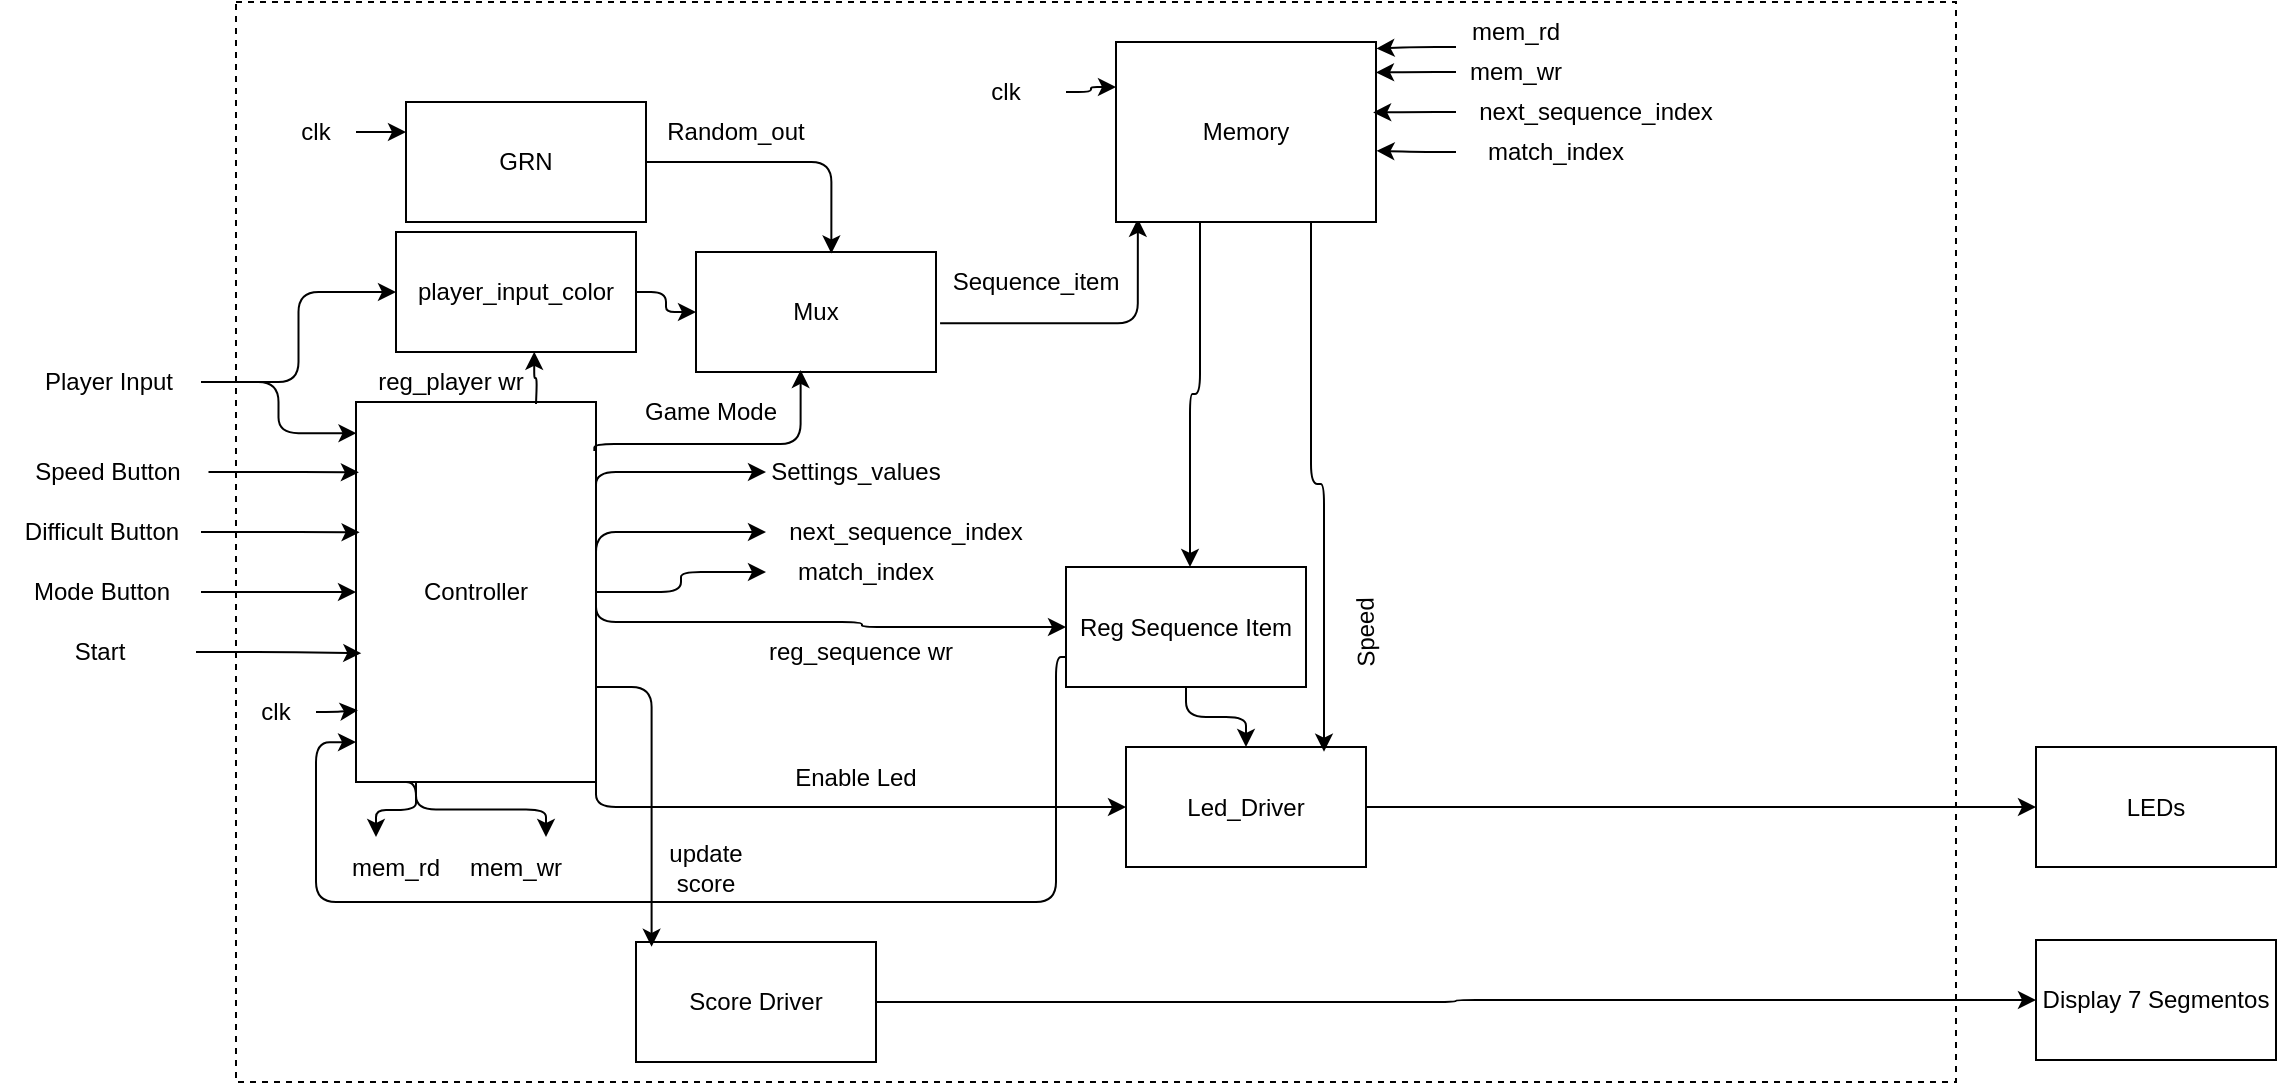 <mxfile>
    <diagram id="1YeAkvaOezaJm31vY79s" name="Page-1">
        <mxGraphModel dx="1776" dy="454" grid="1" gridSize="10" guides="1" tooltips="1" connect="1" arrows="1" fold="1" page="1" pageScale="1" pageWidth="827" pageHeight="1169" math="0" shadow="0">
            <root>
                <mxCell id="0"/>
                <mxCell id="1" parent="0"/>
                <mxCell id="105" value="" style="whiteSpace=wrap;html=1;dashed=1;" vertex="1" parent="1">
                    <mxGeometry x="-40" y="30" width="860" height="540" as="geometry"/>
                </mxCell>
                <mxCell id="2" value="GRN" style="whiteSpace=wrap;html=1;" vertex="1" parent="1">
                    <mxGeometry x="45" y="80" width="120" height="60" as="geometry"/>
                </mxCell>
                <mxCell id="8" style="edgeStyle=orthogonalEdgeStyle;html=1;exitX=1.017;exitY=0.593;exitDx=0;exitDy=0;entryX=0.084;entryY=0.982;entryDx=0;entryDy=0;exitPerimeter=0;entryPerimeter=0;" edge="1" parent="1" source="40" target="4">
                    <mxGeometry relative="1" as="geometry">
                        <Array as="points">
                            <mxPoint x="410" y="191"/>
                        </Array>
                    </mxGeometry>
                </mxCell>
                <mxCell id="90" style="edgeStyle=orthogonalEdgeStyle;html=1;exitX=0.25;exitY=1;exitDx=0;exitDy=0;entryX=0.75;entryY=0;entryDx=0;entryDy=0;" edge="1" parent="1" source="3" target="88">
                    <mxGeometry relative="1" as="geometry"/>
                </mxCell>
                <mxCell id="91" style="edgeStyle=orthogonalEdgeStyle;html=1;exitX=0.25;exitY=1;exitDx=0;exitDy=0;" edge="1" parent="1">
                    <mxGeometry relative="1" as="geometry">
                        <mxPoint x="40" y="420" as="sourcePoint"/>
                        <mxPoint x="30.0" y="447.5" as="targetPoint"/>
                        <Array as="points">
                            <mxPoint x="50" y="420"/>
                            <mxPoint x="50" y="434"/>
                            <mxPoint x="30" y="434"/>
                        </Array>
                    </mxGeometry>
                </mxCell>
                <mxCell id="128" style="edgeStyle=orthogonalEdgeStyle;html=1;exitX=1;exitY=0.25;exitDx=0;exitDy=0;entryX=0;entryY=0.5;entryDx=0;entryDy=0;" edge="1" parent="1" source="3" target="64">
                    <mxGeometry relative="1" as="geometry">
                        <Array as="points">
                            <mxPoint x="140" y="265"/>
                        </Array>
                    </mxGeometry>
                </mxCell>
                <mxCell id="129" style="edgeStyle=orthogonalEdgeStyle;html=1;exitX=1;exitY=0.5;exitDx=0;exitDy=0;" edge="1" parent="1" source="3" target="96">
                    <mxGeometry relative="1" as="geometry">
                        <Array as="points">
                            <mxPoint x="140" y="295"/>
                        </Array>
                    </mxGeometry>
                </mxCell>
                <mxCell id="130" style="edgeStyle=orthogonalEdgeStyle;html=1;exitX=1;exitY=0.5;exitDx=0;exitDy=0;entryX=0;entryY=0.5;entryDx=0;entryDy=0;" edge="1" parent="1" source="3" target="94">
                    <mxGeometry relative="1" as="geometry"/>
                </mxCell>
                <mxCell id="154" style="edgeStyle=orthogonalEdgeStyle;html=1;exitX=1;exitY=0.5;exitDx=0;exitDy=0;entryX=0;entryY=0.5;entryDx=0;entryDy=0;" edge="1" parent="1" source="3" target="124">
                    <mxGeometry relative="1" as="geometry">
                        <Array as="points">
                            <mxPoint x="140" y="340"/>
                            <mxPoint x="273" y="340"/>
                            <mxPoint x="273" y="343"/>
                        </Array>
                    </mxGeometry>
                </mxCell>
                <mxCell id="156" style="edgeStyle=orthogonalEdgeStyle;html=1;exitX=1;exitY=1;exitDx=0;exitDy=0;entryX=0;entryY=0.5;entryDx=0;entryDy=0;" edge="1" parent="1" source="3" target="67">
                    <mxGeometry relative="1" as="geometry"/>
                </mxCell>
                <mxCell id="3" value="Controller" style="whiteSpace=wrap;html=1;" vertex="1" parent="1">
                    <mxGeometry x="20" y="230" width="120" height="190" as="geometry"/>
                </mxCell>
                <mxCell id="131" style="edgeStyle=orthogonalEdgeStyle;html=1;entryX=0.5;entryY=0;entryDx=0;entryDy=0;" edge="1" parent="1">
                    <mxGeometry relative="1" as="geometry">
                        <mxPoint x="442" y="140" as="sourcePoint"/>
                        <mxPoint x="437" y="312.5" as="targetPoint"/>
                        <Array as="points">
                            <mxPoint x="442" y="226"/>
                            <mxPoint x="437" y="226"/>
                        </Array>
                    </mxGeometry>
                </mxCell>
                <mxCell id="4" value="Memory" style="whiteSpace=wrap;html=1;" vertex="1" parent="1">
                    <mxGeometry x="400" y="50" width="130" height="90" as="geometry"/>
                </mxCell>
                <mxCell id="110" style="edgeStyle=orthogonalEdgeStyle;html=1;exitX=1;exitY=0.5;exitDx=0;exitDy=0;entryX=0;entryY=0.5;entryDx=0;entryDy=0;" edge="1" parent="1" source="5" target="108">
                    <mxGeometry relative="1" as="geometry"/>
                </mxCell>
                <mxCell id="5" value="Score Driver" style="whiteSpace=wrap;html=1;" vertex="1" parent="1">
                    <mxGeometry x="160" y="500" width="120" height="60" as="geometry"/>
                </mxCell>
                <mxCell id="17" value="Speed Button" style="text;strokeColor=none;align=center;fillColor=none;html=1;verticalAlign=middle;whiteSpace=wrap;rounded=0;" vertex="1" parent="1">
                    <mxGeometry x="-153.75" y="250" width="100" height="30" as="geometry"/>
                </mxCell>
                <mxCell id="18" value="Difficult Button" style="text;strokeColor=none;align=center;fillColor=none;html=1;verticalAlign=middle;whiteSpace=wrap;rounded=0;" vertex="1" parent="1">
                    <mxGeometry x="-157.5" y="280" width="100" height="30" as="geometry"/>
                </mxCell>
                <mxCell id="148" style="edgeStyle=orthogonalEdgeStyle;html=1;exitX=1;exitY=0.5;exitDx=0;exitDy=0;entryX=0;entryY=0.5;entryDx=0;entryDy=0;" edge="1" parent="1" source="19" target="3">
                    <mxGeometry relative="1" as="geometry"/>
                </mxCell>
                <mxCell id="19" value="Mode Button" style="text;strokeColor=none;align=center;fillColor=none;html=1;verticalAlign=middle;whiteSpace=wrap;rounded=0;" vertex="1" parent="1">
                    <mxGeometry x="-157.5" y="310" width="100" height="30" as="geometry"/>
                </mxCell>
                <mxCell id="20" value="Start" style="text;strokeColor=none;align=center;fillColor=none;html=1;verticalAlign=middle;whiteSpace=wrap;rounded=0;" vertex="1" parent="1">
                    <mxGeometry x="-157.5" y="340" width="97.5" height="30" as="geometry"/>
                </mxCell>
                <mxCell id="126" style="edgeStyle=orthogonalEdgeStyle;html=1;exitX=1;exitY=0.5;exitDx=0;exitDy=0;entryX=0;entryY=0.5;entryDx=0;entryDy=0;" edge="1" parent="1" source="21" target="122">
                    <mxGeometry relative="1" as="geometry"/>
                </mxCell>
                <mxCell id="21" value="Player Input" style="text;strokeColor=none;align=center;fillColor=none;html=1;verticalAlign=middle;whiteSpace=wrap;rounded=0;" vertex="1" parent="1">
                    <mxGeometry x="-150" y="205" width="92.5" height="30" as="geometry"/>
                </mxCell>
                <mxCell id="36" value="Random_out" style="text;strokeColor=none;align=center;fillColor=none;html=1;verticalAlign=middle;whiteSpace=wrap;rounded=0;" vertex="1" parent="1">
                    <mxGeometry x="170" y="80" width="80" height="30" as="geometry"/>
                </mxCell>
                <mxCell id="37" value="Sequence_item" style="text;strokeColor=none;align=center;fillColor=none;html=1;verticalAlign=middle;whiteSpace=wrap;rounded=0;" vertex="1" parent="1">
                    <mxGeometry x="320" y="155" width="80" height="30" as="geometry"/>
                </mxCell>
                <mxCell id="40" value="Mux" style="whiteSpace=wrap;html=1;" vertex="1" parent="1">
                    <mxGeometry x="190" y="155" width="120" height="60" as="geometry"/>
                </mxCell>
                <mxCell id="42" style="edgeStyle=orthogonalEdgeStyle;html=1;entryX=0.564;entryY=0.012;entryDx=0;entryDy=0;entryPerimeter=0;" edge="1" parent="1" source="2" target="40">
                    <mxGeometry relative="1" as="geometry"/>
                </mxCell>
                <mxCell id="59" style="edgeStyle=orthogonalEdgeStyle;html=1;exitX=0.993;exitY=0.129;exitDx=0;exitDy=0;entryX=0.436;entryY=0.983;entryDx=0;entryDy=0;entryPerimeter=0;exitPerimeter=0;" edge="1" parent="1" source="3" target="40">
                    <mxGeometry relative="1" as="geometry">
                        <Array as="points">
                            <mxPoint x="242" y="251"/>
                        </Array>
                    </mxGeometry>
                </mxCell>
                <mxCell id="60" value="Game Mode" style="text;strokeColor=none;align=center;fillColor=none;html=1;verticalAlign=middle;whiteSpace=wrap;rounded=0;" vertex="1" parent="1">
                    <mxGeometry x="160" y="220" width="75" height="30" as="geometry"/>
                </mxCell>
                <mxCell id="64" value="Settings_values" style="text;strokeColor=none;align=center;fillColor=none;html=1;verticalAlign=middle;whiteSpace=wrap;rounded=0;" vertex="1" parent="1">
                    <mxGeometry x="225" y="250" width="90" height="30" as="geometry"/>
                </mxCell>
                <mxCell id="112" style="edgeStyle=orthogonalEdgeStyle;html=1;exitX=1;exitY=0.5;exitDx=0;exitDy=0;entryX=0;entryY=0.5;entryDx=0;entryDy=0;" edge="1" parent="1" source="67" target="111">
                    <mxGeometry relative="1" as="geometry"/>
                </mxCell>
                <mxCell id="67" value="Led_Driver" style="whiteSpace=wrap;html=1;" vertex="1" parent="1">
                    <mxGeometry x="405" y="402.5" width="120" height="60" as="geometry"/>
                </mxCell>
                <mxCell id="70" value="update score" style="text;strokeColor=none;align=center;fillColor=none;html=1;verticalAlign=middle;whiteSpace=wrap;rounded=0;" vertex="1" parent="1">
                    <mxGeometry x="165" y="447.5" width="60" height="30" as="geometry"/>
                </mxCell>
                <mxCell id="75" value="Speed" style="text;strokeColor=none;align=center;fillColor=none;html=1;verticalAlign=middle;whiteSpace=wrap;rounded=0;rotation=-91;" vertex="1" parent="1">
                    <mxGeometry x="495" y="330" width="60" height="30" as="geometry"/>
                </mxCell>
                <mxCell id="84" value="mem_rd" style="text;strokeColor=none;align=center;fillColor=none;html=1;verticalAlign=middle;whiteSpace=wrap;rounded=0;" vertex="1" parent="1">
                    <mxGeometry x="570" y="30" width="60" height="30" as="geometry"/>
                </mxCell>
                <mxCell id="85" value="mem_wr" style="text;strokeColor=none;align=center;fillColor=none;html=1;verticalAlign=middle;whiteSpace=wrap;rounded=0;" vertex="1" parent="1">
                    <mxGeometry x="570" y="50" width="60" height="30" as="geometry"/>
                </mxCell>
                <mxCell id="88" value="mem_wr" style="text;strokeColor=none;align=center;fillColor=none;html=1;verticalAlign=middle;whiteSpace=wrap;rounded=0;" vertex="1" parent="1">
                    <mxGeometry x="70" y="447.5" width="60" height="30" as="geometry"/>
                </mxCell>
                <mxCell id="89" value="mem_rd" style="text;strokeColor=none;align=center;fillColor=none;html=1;verticalAlign=middle;whiteSpace=wrap;rounded=0;" vertex="1" parent="1">
                    <mxGeometry x="10" y="447.5" width="60" height="30" as="geometry"/>
                </mxCell>
                <mxCell id="94" value="match_index" style="text;strokeColor=none;align=center;fillColor=none;html=1;verticalAlign=middle;whiteSpace=wrap;rounded=0;rotation=0;" vertex="1" parent="1">
                    <mxGeometry x="225" y="300" width="100" height="30" as="geometry"/>
                </mxCell>
                <mxCell id="96" value="next_sequence_index" style="text;strokeColor=none;align=center;fillColor=none;html=1;verticalAlign=middle;whiteSpace=wrap;rounded=0;rotation=0;" vertex="1" parent="1">
                    <mxGeometry x="225" y="280" width="140" height="30" as="geometry"/>
                </mxCell>
                <mxCell id="108" value="Display 7 Segmentos" style="whiteSpace=wrap;html=1;" vertex="1" parent="1">
                    <mxGeometry x="860" y="499" width="120" height="60" as="geometry"/>
                </mxCell>
                <mxCell id="111" value="LEDs" style="whiteSpace=wrap;html=1;" vertex="1" parent="1">
                    <mxGeometry x="860" y="402.5" width="120" height="60" as="geometry"/>
                </mxCell>
                <mxCell id="116" style="edgeStyle=orthogonalEdgeStyle;html=1;exitX=1;exitY=0.5;exitDx=0;exitDy=0;entryX=0;entryY=0.25;entryDx=0;entryDy=0;" edge="1" parent="1" source="115" target="4">
                    <mxGeometry relative="1" as="geometry"/>
                </mxCell>
                <mxCell id="115" value="clk" style="text;strokeColor=none;align=center;fillColor=none;html=1;verticalAlign=middle;whiteSpace=wrap;rounded=0;" vertex="1" parent="1">
                    <mxGeometry x="315" y="60" width="60" height="30" as="geometry"/>
                </mxCell>
                <mxCell id="118" style="edgeStyle=orthogonalEdgeStyle;html=1;exitX=1;exitY=0.5;exitDx=0;exitDy=0;entryX=0;entryY=0.25;entryDx=0;entryDy=0;" edge="1" parent="1" source="117" target="2">
                    <mxGeometry relative="1" as="geometry"/>
                </mxCell>
                <mxCell id="117" value="clk" style="text;strokeColor=none;align=center;fillColor=none;html=1;verticalAlign=middle;whiteSpace=wrap;rounded=0;" vertex="1" parent="1">
                    <mxGeometry x="-20" y="80" width="40" height="30" as="geometry"/>
                </mxCell>
                <mxCell id="119" value="clk" style="text;strokeColor=none;align=center;fillColor=none;html=1;verticalAlign=middle;whiteSpace=wrap;rounded=0;" vertex="1" parent="1">
                    <mxGeometry x="-40" y="370" width="40" height="30" as="geometry"/>
                </mxCell>
                <mxCell id="125" style="edgeStyle=orthogonalEdgeStyle;html=1;entryX=0;entryY=0.5;entryDx=0;entryDy=0;" edge="1" parent="1" source="122" target="40">
                    <mxGeometry relative="1" as="geometry"/>
                </mxCell>
                <mxCell id="122" value="&lt;span style=&quot;color: rgb(0, 0, 0);&quot;&gt;player_input_color&lt;/span&gt;" style="whiteSpace=wrap;html=1;" vertex="1" parent="1">
                    <mxGeometry x="40" y="145" width="120" height="60" as="geometry"/>
                </mxCell>
                <mxCell id="132" style="edgeStyle=orthogonalEdgeStyle;html=1;exitX=0.5;exitY=1;exitDx=0;exitDy=0;" edge="1" parent="1" source="124" target="67">
                    <mxGeometry relative="1" as="geometry"/>
                </mxCell>
                <mxCell id="124" value="&lt;span style=&quot;color: rgb(0, 0, 0);&quot;&gt;Reg Sequence Item&lt;/span&gt;" style="whiteSpace=wrap;html=1;" vertex="1" parent="1">
                    <mxGeometry x="375" y="312.5" width="120" height="60" as="geometry"/>
                </mxCell>
                <mxCell id="127" style="edgeStyle=orthogonalEdgeStyle;html=1;exitX=0.75;exitY=0;exitDx=0;exitDy=0;entryX=0.576;entryY=0.998;entryDx=0;entryDy=0;entryPerimeter=0;" edge="1" parent="1" target="122">
                    <mxGeometry relative="1" as="geometry">
                        <mxPoint x="110" y="231" as="sourcePoint"/>
                        <mxPoint x="109.68" y="213.54" as="targetPoint"/>
                    </mxGeometry>
                </mxCell>
                <mxCell id="133" value="next_sequence_index" style="text;strokeColor=none;align=center;fillColor=none;html=1;verticalAlign=middle;whiteSpace=wrap;rounded=0;rotation=0;" vertex="1" parent="1">
                    <mxGeometry x="570" y="70" width="140" height="30" as="geometry"/>
                </mxCell>
                <mxCell id="134" value="match_index" style="text;strokeColor=none;align=center;fillColor=none;html=1;verticalAlign=middle;whiteSpace=wrap;rounded=0;rotation=0;" vertex="1" parent="1">
                    <mxGeometry x="570" y="90" width="100" height="30" as="geometry"/>
                </mxCell>
                <mxCell id="139" style="edgeStyle=orthogonalEdgeStyle;html=1;exitX=0;exitY=0.75;exitDx=0;exitDy=0;entryX=1.002;entryY=0.036;entryDx=0;entryDy=0;entryPerimeter=0;" edge="1" parent="1" source="84" target="4">
                    <mxGeometry relative="1" as="geometry"/>
                </mxCell>
                <mxCell id="140" style="edgeStyle=orthogonalEdgeStyle;html=1;exitX=0;exitY=0.5;exitDx=0;exitDy=0;entryX=1;entryY=0.169;entryDx=0;entryDy=0;entryPerimeter=0;" edge="1" parent="1" source="85" target="4">
                    <mxGeometry relative="1" as="geometry"/>
                </mxCell>
                <mxCell id="141" style="edgeStyle=orthogonalEdgeStyle;html=1;exitX=0;exitY=0.5;exitDx=0;exitDy=0;entryX=0.989;entryY=0.391;entryDx=0;entryDy=0;entryPerimeter=0;" edge="1" parent="1" source="133" target="4">
                    <mxGeometry relative="1" as="geometry"/>
                </mxCell>
                <mxCell id="143" style="edgeStyle=orthogonalEdgeStyle;html=1;exitX=0;exitY=0.5;exitDx=0;exitDy=0;entryX=1.002;entryY=0.604;entryDx=0;entryDy=0;entryPerimeter=0;" edge="1" parent="1" source="134" target="4">
                    <mxGeometry relative="1" as="geometry"/>
                </mxCell>
                <mxCell id="144" style="edgeStyle=orthogonalEdgeStyle;html=1;exitX=1;exitY=0.75;exitDx=0;exitDy=0;entryX=0.065;entryY=0.04;entryDx=0;entryDy=0;entryPerimeter=0;" edge="1" parent="1" source="3" target="5">
                    <mxGeometry relative="1" as="geometry"/>
                </mxCell>
                <mxCell id="145" style="edgeStyle=orthogonalEdgeStyle;html=1;exitX=0;exitY=0.75;exitDx=0;exitDy=0;entryX=0;entryY=0.895;entryDx=0;entryDy=0;entryPerimeter=0;" edge="1" parent="1" source="124" target="3">
                    <mxGeometry relative="1" as="geometry">
                        <Array as="points">
                            <mxPoint x="370" y="357"/>
                            <mxPoint x="370" y="480"/>
                            <mxPoint y="480"/>
                            <mxPoint y="400"/>
                        </Array>
                    </mxGeometry>
                </mxCell>
                <mxCell id="146" style="edgeStyle=orthogonalEdgeStyle;html=1;exitX=1;exitY=0.5;exitDx=0;exitDy=0;entryX=0.008;entryY=0.811;entryDx=0;entryDy=0;entryPerimeter=0;" edge="1" parent="1" source="119" target="3">
                    <mxGeometry relative="1" as="geometry"/>
                </mxCell>
                <mxCell id="147" style="edgeStyle=orthogonalEdgeStyle;html=1;exitX=1;exitY=0.5;exitDx=0;exitDy=0;entryX=0.022;entryY=0.661;entryDx=0;entryDy=0;entryPerimeter=0;" edge="1" parent="1" source="20" target="3">
                    <mxGeometry relative="1" as="geometry"/>
                </mxCell>
                <mxCell id="149" style="edgeStyle=orthogonalEdgeStyle;html=1;exitX=1;exitY=0.5;exitDx=0;exitDy=0;entryX=0.015;entryY=0.343;entryDx=0;entryDy=0;entryPerimeter=0;" edge="1" parent="1" source="18" target="3">
                    <mxGeometry relative="1" as="geometry"/>
                </mxCell>
                <mxCell id="150" style="edgeStyle=orthogonalEdgeStyle;html=1;exitX=1;exitY=0.5;exitDx=0;exitDy=0;entryX=0.012;entryY=0.185;entryDx=0;entryDy=0;entryPerimeter=0;" edge="1" parent="1" source="17" target="3">
                    <mxGeometry relative="1" as="geometry"/>
                </mxCell>
                <mxCell id="151" style="edgeStyle=orthogonalEdgeStyle;html=1;exitX=1;exitY=0.5;exitDx=0;exitDy=0;entryX=0.002;entryY=0.082;entryDx=0;entryDy=0;entryPerimeter=0;" edge="1" parent="1" source="21" target="3">
                    <mxGeometry relative="1" as="geometry"/>
                </mxCell>
                <mxCell id="152" value="reg_player wr" style="text;strokeColor=none;align=center;fillColor=none;html=1;verticalAlign=middle;whiteSpace=wrap;rounded=0;" vertex="1" parent="1">
                    <mxGeometry x="30" y="205" width="75" height="30" as="geometry"/>
                </mxCell>
                <mxCell id="153" value="reg_sequence wr" style="text;strokeColor=none;align=center;fillColor=none;html=1;verticalAlign=middle;whiteSpace=wrap;rounded=0;" vertex="1" parent="1">
                    <mxGeometry x="220" y="340" width="105" height="30" as="geometry"/>
                </mxCell>
                <mxCell id="155" style="edgeStyle=orthogonalEdgeStyle;html=1;exitX=0.75;exitY=1;exitDx=0;exitDy=0;entryX=0.825;entryY=0.039;entryDx=0;entryDy=0;entryPerimeter=0;" edge="1" parent="1" source="4" target="67">
                    <mxGeometry relative="1" as="geometry">
                        <Array as="points">
                            <mxPoint x="497" y="271"/>
                            <mxPoint x="504" y="271"/>
                        </Array>
                    </mxGeometry>
                </mxCell>
                <mxCell id="157" value="Enable Led" style="text;strokeColor=none;align=center;fillColor=none;html=1;verticalAlign=middle;whiteSpace=wrap;rounded=0;" vertex="1" parent="1">
                    <mxGeometry x="235" y="402.5" width="70" height="30" as="geometry"/>
                </mxCell>
            </root>
        </mxGraphModel>
    </diagram>
</mxfile>